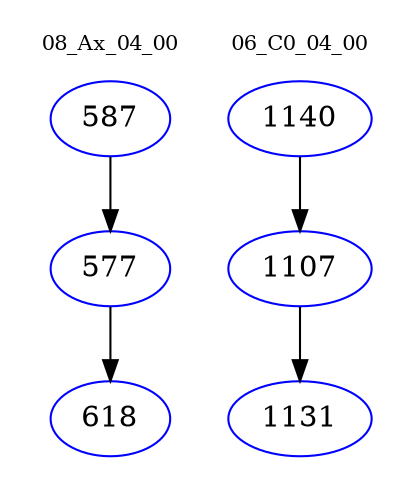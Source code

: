 digraph{
subgraph cluster_0 {
color = white
label = "08_Ax_04_00";
fontsize=10;
T0_587 [label="587", color="blue"]
T0_587 -> T0_577 [color="black"]
T0_577 [label="577", color="blue"]
T0_577 -> T0_618 [color="black"]
T0_618 [label="618", color="blue"]
}
subgraph cluster_1 {
color = white
label = "06_C0_04_00";
fontsize=10;
T1_1140 [label="1140", color="blue"]
T1_1140 -> T1_1107 [color="black"]
T1_1107 [label="1107", color="blue"]
T1_1107 -> T1_1131 [color="black"]
T1_1131 [label="1131", color="blue"]
}
}
